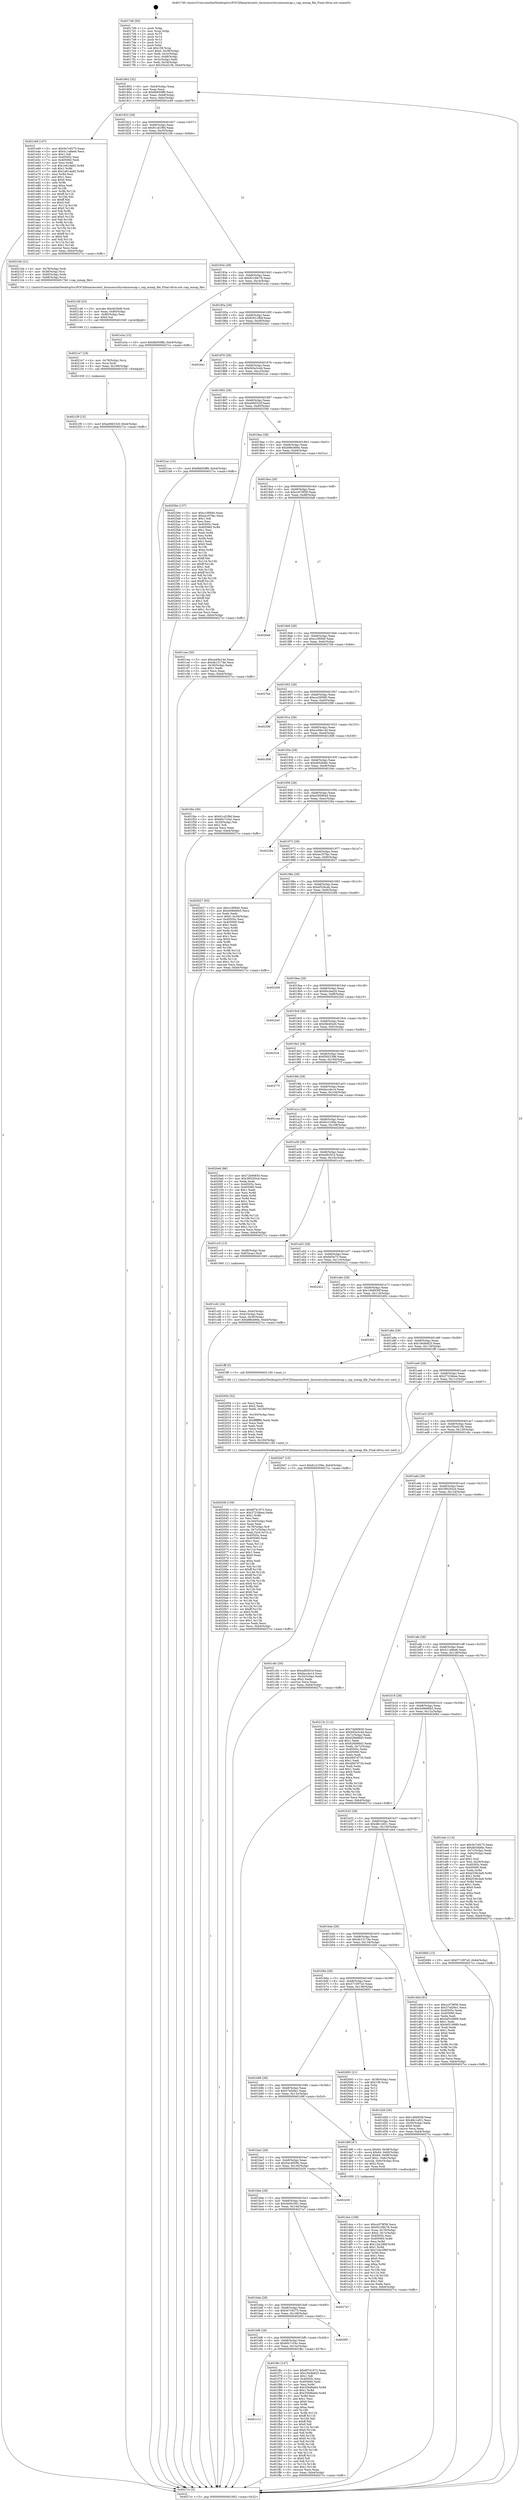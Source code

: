 digraph "0x4017d0" {
  label = "0x4017d0 (/mnt/c/Users/mathe/Desktop/tcc/POCII/binaries/extr_linuxsecuritycommoncap.c_cap_mmap_file_Final-ollvm.out::main(0))"
  labelloc = "t"
  node[shape=record]

  Entry [label="",width=0.3,height=0.3,shape=circle,fillcolor=black,style=filled]
  "0x401802" [label="{
     0x401802 [32]\l
     | [instrs]\l
     &nbsp;&nbsp;0x401802 \<+6\>: mov -0xb4(%rbp),%eax\l
     &nbsp;&nbsp;0x401808 \<+2\>: mov %eax,%ecx\l
     &nbsp;&nbsp;0x40180a \<+6\>: sub $0x8b650ffd,%ecx\l
     &nbsp;&nbsp;0x401810 \<+6\>: mov %eax,-0xb8(%rbp)\l
     &nbsp;&nbsp;0x401816 \<+6\>: mov %ecx,-0xbc(%rbp)\l
     &nbsp;&nbsp;0x40181c \<+6\>: je 0000000000401e49 \<main+0x679\>\l
  }"]
  "0x401e49" [label="{
     0x401e49 [147]\l
     | [instrs]\l
     &nbsp;&nbsp;0x401e49 \<+5\>: mov $0x5e7c9275,%eax\l
     &nbsp;&nbsp;0x401e4e \<+5\>: mov $0x411a8ee6,%ecx\l
     &nbsp;&nbsp;0x401e53 \<+2\>: mov $0x1,%dl\l
     &nbsp;&nbsp;0x401e55 \<+7\>: mov 0x40505c,%esi\l
     &nbsp;&nbsp;0x401e5c \<+7\>: mov 0x405060,%edi\l
     &nbsp;&nbsp;0x401e63 \<+3\>: mov %esi,%r8d\l
     &nbsp;&nbsp;0x401e66 \<+7\>: sub $0x1e61da92,%r8d\l
     &nbsp;&nbsp;0x401e6d \<+4\>: sub $0x1,%r8d\l
     &nbsp;&nbsp;0x401e71 \<+7\>: add $0x1e61da92,%r8d\l
     &nbsp;&nbsp;0x401e78 \<+4\>: imul %r8d,%esi\l
     &nbsp;&nbsp;0x401e7c \<+3\>: and $0x1,%esi\l
     &nbsp;&nbsp;0x401e7f \<+3\>: cmp $0x0,%esi\l
     &nbsp;&nbsp;0x401e82 \<+4\>: sete %r9b\l
     &nbsp;&nbsp;0x401e86 \<+3\>: cmp $0xa,%edi\l
     &nbsp;&nbsp;0x401e89 \<+4\>: setl %r10b\l
     &nbsp;&nbsp;0x401e8d \<+3\>: mov %r9b,%r11b\l
     &nbsp;&nbsp;0x401e90 \<+4\>: xor $0xff,%r11b\l
     &nbsp;&nbsp;0x401e94 \<+3\>: mov %r10b,%bl\l
     &nbsp;&nbsp;0x401e97 \<+3\>: xor $0xff,%bl\l
     &nbsp;&nbsp;0x401e9a \<+3\>: xor $0x0,%dl\l
     &nbsp;&nbsp;0x401e9d \<+3\>: mov %r11b,%r14b\l
     &nbsp;&nbsp;0x401ea0 \<+4\>: and $0x0,%r14b\l
     &nbsp;&nbsp;0x401ea4 \<+3\>: and %dl,%r9b\l
     &nbsp;&nbsp;0x401ea7 \<+3\>: mov %bl,%r15b\l
     &nbsp;&nbsp;0x401eaa \<+4\>: and $0x0,%r15b\l
     &nbsp;&nbsp;0x401eae \<+3\>: and %dl,%r10b\l
     &nbsp;&nbsp;0x401eb1 \<+3\>: or %r9b,%r14b\l
     &nbsp;&nbsp;0x401eb4 \<+3\>: or %r10b,%r15b\l
     &nbsp;&nbsp;0x401eb7 \<+3\>: xor %r15b,%r14b\l
     &nbsp;&nbsp;0x401eba \<+3\>: or %bl,%r11b\l
     &nbsp;&nbsp;0x401ebd \<+4\>: xor $0xff,%r11b\l
     &nbsp;&nbsp;0x401ec1 \<+3\>: or $0x0,%dl\l
     &nbsp;&nbsp;0x401ec4 \<+3\>: and %dl,%r11b\l
     &nbsp;&nbsp;0x401ec7 \<+3\>: or %r11b,%r14b\l
     &nbsp;&nbsp;0x401eca \<+4\>: test $0x1,%r14b\l
     &nbsp;&nbsp;0x401ece \<+3\>: cmovne %ecx,%eax\l
     &nbsp;&nbsp;0x401ed1 \<+6\>: mov %eax,-0xb4(%rbp)\l
     &nbsp;&nbsp;0x401ed7 \<+5\>: jmp 00000000004027cc \<main+0xffc\>\l
  }"]
  "0x401822" [label="{
     0x401822 [28]\l
     | [instrs]\l
     &nbsp;&nbsp;0x401822 \<+5\>: jmp 0000000000401827 \<main+0x57\>\l
     &nbsp;&nbsp;0x401827 \<+6\>: mov -0xb8(%rbp),%eax\l
     &nbsp;&nbsp;0x40182d \<+5\>: sub $0x91cd1f9d,%eax\l
     &nbsp;&nbsp;0x401832 \<+6\>: mov %eax,-0xc0(%rbp)\l
     &nbsp;&nbsp;0x401838 \<+6\>: je 00000000004021bb \<main+0x9eb\>\l
  }"]
  Exit [label="",width=0.3,height=0.3,shape=circle,fillcolor=black,style=filled,peripheries=2]
  "0x4021bb" [label="{
     0x4021bb [21]\l
     | [instrs]\l
     &nbsp;&nbsp;0x4021bb \<+4\>: mov -0x78(%rbp),%rdi\l
     &nbsp;&nbsp;0x4021bf \<+4\>: mov -0x58(%rbp),%rsi\l
     &nbsp;&nbsp;0x4021c3 \<+4\>: mov -0x60(%rbp),%rdx\l
     &nbsp;&nbsp;0x4021c7 \<+4\>: mov -0x68(%rbp),%rcx\l
     &nbsp;&nbsp;0x4021cb \<+5\>: call 00000000004017b0 \<cap_mmap_file\>\l
     | [calls]\l
     &nbsp;&nbsp;0x4017b0 \{1\} (/mnt/c/Users/mathe/Desktop/tcc/POCII/binaries/extr_linuxsecuritycommoncap.c_cap_mmap_file_Final-ollvm.out::cap_mmap_file)\l
  }"]
  "0x40183e" [label="{
     0x40183e [28]\l
     | [instrs]\l
     &nbsp;&nbsp;0x40183e \<+5\>: jmp 0000000000401843 \<main+0x73\>\l
     &nbsp;&nbsp;0x401843 \<+6\>: mov -0xb8(%rbp),%eax\l
     &nbsp;&nbsp;0x401849 \<+5\>: sub $0x92169c78,%eax\l
     &nbsp;&nbsp;0x40184e \<+6\>: mov %eax,-0xc4(%rbp)\l
     &nbsp;&nbsp;0x401854 \<+6\>: je 0000000000401e3a \<main+0x66a\>\l
  }"]
  "0x4021f9" [label="{
     0x4021f9 [15]\l
     | [instrs]\l
     &nbsp;&nbsp;0x4021f9 \<+10\>: movl $0xa066332f,-0xb4(%rbp)\l
     &nbsp;&nbsp;0x402203 \<+5\>: jmp 00000000004027cc \<main+0xffc\>\l
  }"]
  "0x401e3a" [label="{
     0x401e3a [15]\l
     | [instrs]\l
     &nbsp;&nbsp;0x401e3a \<+10\>: movl $0x8b650ffd,-0xb4(%rbp)\l
     &nbsp;&nbsp;0x401e44 \<+5\>: jmp 00000000004027cc \<main+0xffc\>\l
  }"]
  "0x40185a" [label="{
     0x40185a [28]\l
     | [instrs]\l
     &nbsp;&nbsp;0x40185a \<+5\>: jmp 000000000040185f \<main+0x8f\>\l
     &nbsp;&nbsp;0x40185f \<+6\>: mov -0xb8(%rbp),%eax\l
     &nbsp;&nbsp;0x401865 \<+5\>: sub $0x929128bf,%eax\l
     &nbsp;&nbsp;0x40186a \<+6\>: mov %eax,-0xc8(%rbp)\l
     &nbsp;&nbsp;0x401870 \<+6\>: je 00000000004024a1 \<main+0xcd1\>\l
  }"]
  "0x4021e7" [label="{
     0x4021e7 [18]\l
     | [instrs]\l
     &nbsp;&nbsp;0x4021e7 \<+4\>: mov -0x78(%rbp),%rcx\l
     &nbsp;&nbsp;0x4021eb \<+3\>: mov %rcx,%rdi\l
     &nbsp;&nbsp;0x4021ee \<+6\>: mov %eax,-0x168(%rbp)\l
     &nbsp;&nbsp;0x4021f4 \<+5\>: call 0000000000401030 \<free@plt\>\l
     | [calls]\l
     &nbsp;&nbsp;0x401030 \{1\} (unknown)\l
  }"]
  "0x4024a1" [label="{
     0x4024a1\l
  }", style=dashed]
  "0x401876" [label="{
     0x401876 [28]\l
     | [instrs]\l
     &nbsp;&nbsp;0x401876 \<+5\>: jmp 000000000040187b \<main+0xab\>\l
     &nbsp;&nbsp;0x40187b \<+6\>: mov -0xb8(%rbp),%eax\l
     &nbsp;&nbsp;0x401881 \<+5\>: sub $0x945e3c4d,%eax\l
     &nbsp;&nbsp;0x401886 \<+6\>: mov %eax,-0xcc(%rbp)\l
     &nbsp;&nbsp;0x40188c \<+6\>: je 00000000004021ac \<main+0x9dc\>\l
  }"]
  "0x4021d0" [label="{
     0x4021d0 [23]\l
     | [instrs]\l
     &nbsp;&nbsp;0x4021d0 \<+10\>: movabs $0x4030d6,%rdi\l
     &nbsp;&nbsp;0x4021da \<+3\>: mov %eax,-0x80(%rbp)\l
     &nbsp;&nbsp;0x4021dd \<+3\>: mov -0x80(%rbp),%esi\l
     &nbsp;&nbsp;0x4021e0 \<+2\>: mov $0x0,%al\l
     &nbsp;&nbsp;0x4021e2 \<+5\>: call 0000000000401040 \<printf@plt\>\l
     | [calls]\l
     &nbsp;&nbsp;0x401040 \{1\} (unknown)\l
  }"]
  "0x4021ac" [label="{
     0x4021ac [15]\l
     | [instrs]\l
     &nbsp;&nbsp;0x4021ac \<+10\>: movl $0x8b650ffd,-0xb4(%rbp)\l
     &nbsp;&nbsp;0x4021b6 \<+5\>: jmp 00000000004027cc \<main+0xffc\>\l
  }"]
  "0x401892" [label="{
     0x401892 [28]\l
     | [instrs]\l
     &nbsp;&nbsp;0x401892 \<+5\>: jmp 0000000000401897 \<main+0xc7\>\l
     &nbsp;&nbsp;0x401897 \<+6\>: mov -0xb8(%rbp),%eax\l
     &nbsp;&nbsp;0x40189d \<+5\>: sub $0xa066332f,%eax\l
     &nbsp;&nbsp;0x4018a2 \<+6\>: mov %eax,-0xd0(%rbp)\l
     &nbsp;&nbsp;0x4018a8 \<+6\>: je 000000000040259e \<main+0xdce\>\l
  }"]
  "0x402038" [label="{
     0x402038 [159]\l
     | [instrs]\l
     &nbsp;&nbsp;0x402038 \<+5\>: mov $0x6f741972,%ecx\l
     &nbsp;&nbsp;0x40203d \<+5\>: mov $0x27234bea,%edx\l
     &nbsp;&nbsp;0x402042 \<+3\>: mov $0x1,%r8b\l
     &nbsp;&nbsp;0x402045 \<+2\>: xor %esi,%esi\l
     &nbsp;&nbsp;0x402047 \<+6\>: mov -0x164(%rbp),%edi\l
     &nbsp;&nbsp;0x40204d \<+3\>: imul %eax,%edi\l
     &nbsp;&nbsp;0x402050 \<+4\>: mov -0x78(%rbp),%r9\l
     &nbsp;&nbsp;0x402054 \<+4\>: movslq -0x7c(%rbp),%r10\l
     &nbsp;&nbsp;0x402058 \<+4\>: mov %edi,(%r9,%r10,4)\l
     &nbsp;&nbsp;0x40205c \<+7\>: mov 0x40505c,%eax\l
     &nbsp;&nbsp;0x402063 \<+7\>: mov 0x405060,%edi\l
     &nbsp;&nbsp;0x40206a \<+3\>: sub $0x1,%esi\l
     &nbsp;&nbsp;0x40206d \<+3\>: mov %eax,%r11d\l
     &nbsp;&nbsp;0x402070 \<+3\>: add %esi,%r11d\l
     &nbsp;&nbsp;0x402073 \<+4\>: imul %r11d,%eax\l
     &nbsp;&nbsp;0x402077 \<+3\>: and $0x1,%eax\l
     &nbsp;&nbsp;0x40207a \<+3\>: cmp $0x0,%eax\l
     &nbsp;&nbsp;0x40207d \<+3\>: sete %bl\l
     &nbsp;&nbsp;0x402080 \<+3\>: cmp $0xa,%edi\l
     &nbsp;&nbsp;0x402083 \<+4\>: setl %r14b\l
     &nbsp;&nbsp;0x402087 \<+3\>: mov %bl,%r15b\l
     &nbsp;&nbsp;0x40208a \<+4\>: xor $0xff,%r15b\l
     &nbsp;&nbsp;0x40208e \<+3\>: mov %r14b,%r12b\l
     &nbsp;&nbsp;0x402091 \<+4\>: xor $0xff,%r12b\l
     &nbsp;&nbsp;0x402095 \<+4\>: xor $0x0,%r8b\l
     &nbsp;&nbsp;0x402099 \<+3\>: mov %r15b,%r13b\l
     &nbsp;&nbsp;0x40209c \<+4\>: and $0x0,%r13b\l
     &nbsp;&nbsp;0x4020a0 \<+3\>: and %r8b,%bl\l
     &nbsp;&nbsp;0x4020a3 \<+3\>: mov %r12b,%al\l
     &nbsp;&nbsp;0x4020a6 \<+2\>: and $0x0,%al\l
     &nbsp;&nbsp;0x4020a8 \<+3\>: and %r8b,%r14b\l
     &nbsp;&nbsp;0x4020ab \<+3\>: or %bl,%r13b\l
     &nbsp;&nbsp;0x4020ae \<+3\>: or %r14b,%al\l
     &nbsp;&nbsp;0x4020b1 \<+3\>: xor %al,%r13b\l
     &nbsp;&nbsp;0x4020b4 \<+3\>: or %r12b,%r15b\l
     &nbsp;&nbsp;0x4020b7 \<+4\>: xor $0xff,%r15b\l
     &nbsp;&nbsp;0x4020bb \<+4\>: or $0x0,%r8b\l
     &nbsp;&nbsp;0x4020bf \<+3\>: and %r8b,%r15b\l
     &nbsp;&nbsp;0x4020c2 \<+3\>: or %r15b,%r13b\l
     &nbsp;&nbsp;0x4020c5 \<+4\>: test $0x1,%r13b\l
     &nbsp;&nbsp;0x4020c9 \<+3\>: cmovne %edx,%ecx\l
     &nbsp;&nbsp;0x4020cc \<+6\>: mov %ecx,-0xb4(%rbp)\l
     &nbsp;&nbsp;0x4020d2 \<+5\>: jmp 00000000004027cc \<main+0xffc\>\l
  }"]
  "0x40259e" [label="{
     0x40259e [137]\l
     | [instrs]\l
     &nbsp;&nbsp;0x40259e \<+5\>: mov $0xcc3f0f40,%eax\l
     &nbsp;&nbsp;0x4025a3 \<+5\>: mov $0xea197fac,%ecx\l
     &nbsp;&nbsp;0x4025a8 \<+2\>: mov $0x1,%dl\l
     &nbsp;&nbsp;0x4025aa \<+2\>: xor %esi,%esi\l
     &nbsp;&nbsp;0x4025ac \<+7\>: mov 0x40505c,%edi\l
     &nbsp;&nbsp;0x4025b3 \<+8\>: mov 0x405060,%r8d\l
     &nbsp;&nbsp;0x4025bb \<+3\>: sub $0x1,%esi\l
     &nbsp;&nbsp;0x4025be \<+3\>: mov %edi,%r9d\l
     &nbsp;&nbsp;0x4025c1 \<+3\>: add %esi,%r9d\l
     &nbsp;&nbsp;0x4025c4 \<+4\>: imul %r9d,%edi\l
     &nbsp;&nbsp;0x4025c8 \<+3\>: and $0x1,%edi\l
     &nbsp;&nbsp;0x4025cb \<+3\>: cmp $0x0,%edi\l
     &nbsp;&nbsp;0x4025ce \<+4\>: sete %r10b\l
     &nbsp;&nbsp;0x4025d2 \<+4\>: cmp $0xa,%r8d\l
     &nbsp;&nbsp;0x4025d6 \<+4\>: setl %r11b\l
     &nbsp;&nbsp;0x4025da \<+3\>: mov %r10b,%bl\l
     &nbsp;&nbsp;0x4025dd \<+3\>: xor $0xff,%bl\l
     &nbsp;&nbsp;0x4025e0 \<+3\>: mov %r11b,%r14b\l
     &nbsp;&nbsp;0x4025e3 \<+4\>: xor $0xff,%r14b\l
     &nbsp;&nbsp;0x4025e7 \<+3\>: xor $0x1,%dl\l
     &nbsp;&nbsp;0x4025ea \<+3\>: mov %bl,%r15b\l
     &nbsp;&nbsp;0x4025ed \<+4\>: and $0xff,%r15b\l
     &nbsp;&nbsp;0x4025f1 \<+3\>: and %dl,%r10b\l
     &nbsp;&nbsp;0x4025f4 \<+3\>: mov %r14b,%r12b\l
     &nbsp;&nbsp;0x4025f7 \<+4\>: and $0xff,%r12b\l
     &nbsp;&nbsp;0x4025fb \<+3\>: and %dl,%r11b\l
     &nbsp;&nbsp;0x4025fe \<+3\>: or %r10b,%r15b\l
     &nbsp;&nbsp;0x402601 \<+3\>: or %r11b,%r12b\l
     &nbsp;&nbsp;0x402604 \<+3\>: xor %r12b,%r15b\l
     &nbsp;&nbsp;0x402607 \<+3\>: or %r14b,%bl\l
     &nbsp;&nbsp;0x40260a \<+3\>: xor $0xff,%bl\l
     &nbsp;&nbsp;0x40260d \<+3\>: or $0x1,%dl\l
     &nbsp;&nbsp;0x402610 \<+2\>: and %dl,%bl\l
     &nbsp;&nbsp;0x402612 \<+3\>: or %bl,%r15b\l
     &nbsp;&nbsp;0x402615 \<+4\>: test $0x1,%r15b\l
     &nbsp;&nbsp;0x402619 \<+3\>: cmovne %ecx,%eax\l
     &nbsp;&nbsp;0x40261c \<+6\>: mov %eax,-0xb4(%rbp)\l
     &nbsp;&nbsp;0x402622 \<+5\>: jmp 00000000004027cc \<main+0xffc\>\l
  }"]
  "0x4018ae" [label="{
     0x4018ae [28]\l
     | [instrs]\l
     &nbsp;&nbsp;0x4018ae \<+5\>: jmp 00000000004018b3 \<main+0xe3\>\l
     &nbsp;&nbsp;0x4018b3 \<+6\>: mov -0xb8(%rbp),%eax\l
     &nbsp;&nbsp;0x4018b9 \<+5\>: sub $0xb88cb66e,%eax\l
     &nbsp;&nbsp;0x4018be \<+6\>: mov %eax,-0xd4(%rbp)\l
     &nbsp;&nbsp;0x4018c4 \<+6\>: je 0000000000401cea \<main+0x51a\>\l
  }"]
  "0x402004" [label="{
     0x402004 [52]\l
     | [instrs]\l
     &nbsp;&nbsp;0x402004 \<+2\>: xor %ecx,%ecx\l
     &nbsp;&nbsp;0x402006 \<+5\>: mov $0x2,%edx\l
     &nbsp;&nbsp;0x40200b \<+6\>: mov %edx,-0x160(%rbp)\l
     &nbsp;&nbsp;0x402011 \<+1\>: cltd\l
     &nbsp;&nbsp;0x402012 \<+6\>: mov -0x160(%rbp),%esi\l
     &nbsp;&nbsp;0x402018 \<+2\>: idiv %esi\l
     &nbsp;&nbsp;0x40201a \<+6\>: imul $0xfffffffe,%edx,%edx\l
     &nbsp;&nbsp;0x402020 \<+2\>: mov %ecx,%edi\l
     &nbsp;&nbsp;0x402022 \<+2\>: sub %edx,%edi\l
     &nbsp;&nbsp;0x402024 \<+2\>: mov %ecx,%edx\l
     &nbsp;&nbsp;0x402026 \<+3\>: sub $0x1,%edx\l
     &nbsp;&nbsp;0x402029 \<+2\>: add %edx,%edi\l
     &nbsp;&nbsp;0x40202b \<+2\>: sub %edi,%ecx\l
     &nbsp;&nbsp;0x40202d \<+6\>: mov %ecx,-0x164(%rbp)\l
     &nbsp;&nbsp;0x402033 \<+5\>: call 0000000000401160 \<next_i\>\l
     | [calls]\l
     &nbsp;&nbsp;0x401160 \{1\} (/mnt/c/Users/mathe/Desktop/tcc/POCII/binaries/extr_linuxsecuritycommoncap.c_cap_mmap_file_Final-ollvm.out::next_i)\l
  }"]
  "0x401cea" [label="{
     0x401cea [30]\l
     | [instrs]\l
     &nbsp;&nbsp;0x401cea \<+5\>: mov $0xce49a14d,%eax\l
     &nbsp;&nbsp;0x401cef \<+5\>: mov $0x4b1317de,%ecx\l
     &nbsp;&nbsp;0x401cf4 \<+3\>: mov -0x30(%rbp),%edx\l
     &nbsp;&nbsp;0x401cf7 \<+3\>: cmp $0x1,%edx\l
     &nbsp;&nbsp;0x401cfa \<+3\>: cmovl %ecx,%eax\l
     &nbsp;&nbsp;0x401cfd \<+6\>: mov %eax,-0xb4(%rbp)\l
     &nbsp;&nbsp;0x401d03 \<+5\>: jmp 00000000004027cc \<main+0xffc\>\l
  }"]
  "0x4018ca" [label="{
     0x4018ca [28]\l
     | [instrs]\l
     &nbsp;&nbsp;0x4018ca \<+5\>: jmp 00000000004018cf \<main+0xff\>\l
     &nbsp;&nbsp;0x4018cf \<+6\>: mov -0xb8(%rbp),%eax\l
     &nbsp;&nbsp;0x4018d5 \<+5\>: sub $0xcc078f38,%eax\l
     &nbsp;&nbsp;0x4018da \<+6\>: mov %eax,-0xd8(%rbp)\l
     &nbsp;&nbsp;0x4018e0 \<+6\>: je 00000000004026a8 \<main+0xed8\>\l
  }"]
  "0x401c12" [label="{
     0x401c12\l
  }", style=dashed]
  "0x4026a8" [label="{
     0x4026a8\l
  }", style=dashed]
  "0x4018e6" [label="{
     0x4018e6 [28]\l
     | [instrs]\l
     &nbsp;&nbsp;0x4018e6 \<+5\>: jmp 00000000004018eb \<main+0x11b\>\l
     &nbsp;&nbsp;0x4018eb \<+6\>: mov -0xb8(%rbp),%eax\l
     &nbsp;&nbsp;0x4018f1 \<+5\>: sub $0xcc3f0f40,%eax\l
     &nbsp;&nbsp;0x4018f6 \<+6\>: mov %eax,-0xdc(%rbp)\l
     &nbsp;&nbsp;0x4018fc \<+6\>: je 00000000004027bb \<main+0xfeb\>\l
  }"]
  "0x401f6c" [label="{
     0x401f6c [147]\l
     | [instrs]\l
     &nbsp;&nbsp;0x401f6c \<+5\>: mov $0x6f741972,%eax\l
     &nbsp;&nbsp;0x401f71 \<+5\>: mov $0x1844b825,%ecx\l
     &nbsp;&nbsp;0x401f76 \<+2\>: mov $0x1,%dl\l
     &nbsp;&nbsp;0x401f78 \<+7\>: mov 0x40505c,%esi\l
     &nbsp;&nbsp;0x401f7f \<+7\>: mov 0x405060,%edi\l
     &nbsp;&nbsp;0x401f86 \<+3\>: mov %esi,%r8d\l
     &nbsp;&nbsp;0x401f89 \<+7\>: add $0x359d6a64,%r8d\l
     &nbsp;&nbsp;0x401f90 \<+4\>: sub $0x1,%r8d\l
     &nbsp;&nbsp;0x401f94 \<+7\>: sub $0x359d6a64,%r8d\l
     &nbsp;&nbsp;0x401f9b \<+4\>: imul %r8d,%esi\l
     &nbsp;&nbsp;0x401f9f \<+3\>: and $0x1,%esi\l
     &nbsp;&nbsp;0x401fa2 \<+3\>: cmp $0x0,%esi\l
     &nbsp;&nbsp;0x401fa5 \<+4\>: sete %r9b\l
     &nbsp;&nbsp;0x401fa9 \<+3\>: cmp $0xa,%edi\l
     &nbsp;&nbsp;0x401fac \<+4\>: setl %r10b\l
     &nbsp;&nbsp;0x401fb0 \<+3\>: mov %r9b,%r11b\l
     &nbsp;&nbsp;0x401fb3 \<+4\>: xor $0xff,%r11b\l
     &nbsp;&nbsp;0x401fb7 \<+3\>: mov %r10b,%bl\l
     &nbsp;&nbsp;0x401fba \<+3\>: xor $0xff,%bl\l
     &nbsp;&nbsp;0x401fbd \<+3\>: xor $0x0,%dl\l
     &nbsp;&nbsp;0x401fc0 \<+3\>: mov %r11b,%r14b\l
     &nbsp;&nbsp;0x401fc3 \<+4\>: and $0x0,%r14b\l
     &nbsp;&nbsp;0x401fc7 \<+3\>: and %dl,%r9b\l
     &nbsp;&nbsp;0x401fca \<+3\>: mov %bl,%r15b\l
     &nbsp;&nbsp;0x401fcd \<+4\>: and $0x0,%r15b\l
     &nbsp;&nbsp;0x401fd1 \<+3\>: and %dl,%r10b\l
     &nbsp;&nbsp;0x401fd4 \<+3\>: or %r9b,%r14b\l
     &nbsp;&nbsp;0x401fd7 \<+3\>: or %r10b,%r15b\l
     &nbsp;&nbsp;0x401fda \<+3\>: xor %r15b,%r14b\l
     &nbsp;&nbsp;0x401fdd \<+3\>: or %bl,%r11b\l
     &nbsp;&nbsp;0x401fe0 \<+4\>: xor $0xff,%r11b\l
     &nbsp;&nbsp;0x401fe4 \<+3\>: or $0x0,%dl\l
     &nbsp;&nbsp;0x401fe7 \<+3\>: and %dl,%r11b\l
     &nbsp;&nbsp;0x401fea \<+3\>: or %r11b,%r14b\l
     &nbsp;&nbsp;0x401fed \<+4\>: test $0x1,%r14b\l
     &nbsp;&nbsp;0x401ff1 \<+3\>: cmovne %ecx,%eax\l
     &nbsp;&nbsp;0x401ff4 \<+6\>: mov %eax,-0xb4(%rbp)\l
     &nbsp;&nbsp;0x401ffa \<+5\>: jmp 00000000004027cc \<main+0xffc\>\l
  }"]
  "0x4027bb" [label="{
     0x4027bb\l
  }", style=dashed]
  "0x401902" [label="{
     0x401902 [28]\l
     | [instrs]\l
     &nbsp;&nbsp;0x401902 \<+5\>: jmp 0000000000401907 \<main+0x137\>\l
     &nbsp;&nbsp;0x401907 \<+6\>: mov -0xb8(%rbp),%eax\l
     &nbsp;&nbsp;0x40190d \<+5\>: sub $0xce295fd0,%eax\l
     &nbsp;&nbsp;0x401912 \<+6\>: mov %eax,-0xe0(%rbp)\l
     &nbsp;&nbsp;0x401918 \<+6\>: je 000000000040258f \<main+0xdbf\>\l
  }"]
  "0x401bf6" [label="{
     0x401bf6 [28]\l
     | [instrs]\l
     &nbsp;&nbsp;0x401bf6 \<+5\>: jmp 0000000000401bfb \<main+0x42b\>\l
     &nbsp;&nbsp;0x401bfb \<+6\>: mov -0xb8(%rbp),%eax\l
     &nbsp;&nbsp;0x401c01 \<+5\>: sub $0x60c7c54c,%eax\l
     &nbsp;&nbsp;0x401c06 \<+6\>: mov %eax,-0x14c(%rbp)\l
     &nbsp;&nbsp;0x401c0c \<+6\>: je 0000000000401f6c \<main+0x79c\>\l
  }"]
  "0x40258f" [label="{
     0x40258f\l
  }", style=dashed]
  "0x40191e" [label="{
     0x40191e [28]\l
     | [instrs]\l
     &nbsp;&nbsp;0x40191e \<+5\>: jmp 0000000000401923 \<main+0x153\>\l
     &nbsp;&nbsp;0x401923 \<+6\>: mov -0xb8(%rbp),%eax\l
     &nbsp;&nbsp;0x401929 \<+5\>: sub $0xce49a14d,%eax\l
     &nbsp;&nbsp;0x40192e \<+6\>: mov %eax,-0xe4(%rbp)\l
     &nbsp;&nbsp;0x401934 \<+6\>: je 0000000000401d08 \<main+0x538\>\l
  }"]
  "0x4026f1" [label="{
     0x4026f1\l
  }", style=dashed]
  "0x401d08" [label="{
     0x401d08\l
  }", style=dashed]
  "0x40193a" [label="{
     0x40193a [28]\l
     | [instrs]\l
     &nbsp;&nbsp;0x40193a \<+5\>: jmp 000000000040193f \<main+0x16f\>\l
     &nbsp;&nbsp;0x40193f \<+6\>: mov -0xb8(%rbp),%eax\l
     &nbsp;&nbsp;0x401945 \<+5\>: sub $0xdb54bfdc,%eax\l
     &nbsp;&nbsp;0x40194a \<+6\>: mov %eax,-0xe8(%rbp)\l
     &nbsp;&nbsp;0x401950 \<+6\>: je 0000000000401f4e \<main+0x77e\>\l
  }"]
  "0x401bda" [label="{
     0x401bda [28]\l
     | [instrs]\l
     &nbsp;&nbsp;0x401bda \<+5\>: jmp 0000000000401bdf \<main+0x40f\>\l
     &nbsp;&nbsp;0x401bdf \<+6\>: mov -0xb8(%rbp),%eax\l
     &nbsp;&nbsp;0x401be5 \<+5\>: sub $0x5e7c9275,%eax\l
     &nbsp;&nbsp;0x401bea \<+6\>: mov %eax,-0x148(%rbp)\l
     &nbsp;&nbsp;0x401bf0 \<+6\>: je 00000000004026f1 \<main+0xf21\>\l
  }"]
  "0x401f4e" [label="{
     0x401f4e [30]\l
     | [instrs]\l
     &nbsp;&nbsp;0x401f4e \<+5\>: mov $0x91cd1f9d,%eax\l
     &nbsp;&nbsp;0x401f53 \<+5\>: mov $0x60c7c54c,%ecx\l
     &nbsp;&nbsp;0x401f58 \<+3\>: mov -0x29(%rbp),%dl\l
     &nbsp;&nbsp;0x401f5b \<+3\>: test $0x1,%dl\l
     &nbsp;&nbsp;0x401f5e \<+3\>: cmovne %ecx,%eax\l
     &nbsp;&nbsp;0x401f61 \<+6\>: mov %eax,-0xb4(%rbp)\l
     &nbsp;&nbsp;0x401f67 \<+5\>: jmp 00000000004027cc \<main+0xffc\>\l
  }"]
  "0x401956" [label="{
     0x401956 [28]\l
     | [instrs]\l
     &nbsp;&nbsp;0x401956 \<+5\>: jmp 000000000040195b \<main+0x18b\>\l
     &nbsp;&nbsp;0x40195b \<+6\>: mov -0xb8(%rbp),%eax\l
     &nbsp;&nbsp;0x401961 \<+5\>: sub $0xe2958644,%eax\l
     &nbsp;&nbsp;0x401966 \<+6\>: mov %eax,-0xec(%rbp)\l
     &nbsp;&nbsp;0x40196c \<+6\>: je 000000000040228a \<main+0xaba\>\l
  }"]
  "0x4027a7" [label="{
     0x4027a7\l
  }", style=dashed]
  "0x40228a" [label="{
     0x40228a\l
  }", style=dashed]
  "0x401972" [label="{
     0x401972 [28]\l
     | [instrs]\l
     &nbsp;&nbsp;0x401972 \<+5\>: jmp 0000000000401977 \<main+0x1a7\>\l
     &nbsp;&nbsp;0x401977 \<+6\>: mov -0xb8(%rbp),%eax\l
     &nbsp;&nbsp;0x40197d \<+5\>: sub $0xea197fac,%eax\l
     &nbsp;&nbsp;0x401982 \<+6\>: mov %eax,-0xf0(%rbp)\l
     &nbsp;&nbsp;0x401988 \<+6\>: je 0000000000402627 \<main+0xe57\>\l
  }"]
  "0x401bbe" [label="{
     0x401bbe [28]\l
     | [instrs]\l
     &nbsp;&nbsp;0x401bbe \<+5\>: jmp 0000000000401bc3 \<main+0x3f3\>\l
     &nbsp;&nbsp;0x401bc3 \<+6\>: mov -0xb8(%rbp),%eax\l
     &nbsp;&nbsp;0x401bc9 \<+5\>: sub $0x5e00c581,%eax\l
     &nbsp;&nbsp;0x401bce \<+6\>: mov %eax,-0x144(%rbp)\l
     &nbsp;&nbsp;0x401bd4 \<+6\>: je 00000000004027a7 \<main+0xfd7\>\l
  }"]
  "0x402627" [label="{
     0x402627 [93]\l
     | [instrs]\l
     &nbsp;&nbsp;0x402627 \<+5\>: mov $0xcc3f0f40,%eax\l
     &nbsp;&nbsp;0x40262c \<+5\>: mov $0x449e66b5,%ecx\l
     &nbsp;&nbsp;0x402631 \<+2\>: xor %edx,%edx\l
     &nbsp;&nbsp;0x402633 \<+7\>: movl $0x0,-0x38(%rbp)\l
     &nbsp;&nbsp;0x40263a \<+7\>: mov 0x40505c,%esi\l
     &nbsp;&nbsp;0x402641 \<+7\>: mov 0x405060,%edi\l
     &nbsp;&nbsp;0x402648 \<+3\>: sub $0x1,%edx\l
     &nbsp;&nbsp;0x40264b \<+3\>: mov %esi,%r8d\l
     &nbsp;&nbsp;0x40264e \<+3\>: add %edx,%r8d\l
     &nbsp;&nbsp;0x402651 \<+4\>: imul %r8d,%esi\l
     &nbsp;&nbsp;0x402655 \<+3\>: and $0x1,%esi\l
     &nbsp;&nbsp;0x402658 \<+3\>: cmp $0x0,%esi\l
     &nbsp;&nbsp;0x40265b \<+4\>: sete %r9b\l
     &nbsp;&nbsp;0x40265f \<+3\>: cmp $0xa,%edi\l
     &nbsp;&nbsp;0x402662 \<+4\>: setl %r10b\l
     &nbsp;&nbsp;0x402666 \<+3\>: mov %r9b,%r11b\l
     &nbsp;&nbsp;0x402669 \<+3\>: and %r10b,%r11b\l
     &nbsp;&nbsp;0x40266c \<+3\>: xor %r10b,%r9b\l
     &nbsp;&nbsp;0x40266f \<+3\>: or %r9b,%r11b\l
     &nbsp;&nbsp;0x402672 \<+4\>: test $0x1,%r11b\l
     &nbsp;&nbsp;0x402676 \<+3\>: cmovne %ecx,%eax\l
     &nbsp;&nbsp;0x402679 \<+6\>: mov %eax,-0xb4(%rbp)\l
     &nbsp;&nbsp;0x40267f \<+5\>: jmp 00000000004027cc \<main+0xffc\>\l
  }"]
  "0x40198e" [label="{
     0x40198e [28]\l
     | [instrs]\l
     &nbsp;&nbsp;0x40198e \<+5\>: jmp 0000000000401993 \<main+0x1c3\>\l
     &nbsp;&nbsp;0x401993 \<+6\>: mov -0xb8(%rbp),%eax\l
     &nbsp;&nbsp;0x401999 \<+5\>: sub $0xef526ceb,%eax\l
     &nbsp;&nbsp;0x40199e \<+6\>: mov %eax,-0xf4(%rbp)\l
     &nbsp;&nbsp;0x4019a4 \<+6\>: je 0000000000402266 \<main+0xa96\>\l
  }"]
  "0x402430" [label="{
     0x402430\l
  }", style=dashed]
  "0x402266" [label="{
     0x402266\l
  }", style=dashed]
  "0x4019aa" [label="{
     0x4019aa [28]\l
     | [instrs]\l
     &nbsp;&nbsp;0x4019aa \<+5\>: jmp 00000000004019af \<main+0x1df\>\l
     &nbsp;&nbsp;0x4019af \<+6\>: mov -0xb8(%rbp),%eax\l
     &nbsp;&nbsp;0x4019b5 \<+5\>: sub $0xf0a3ee29,%eax\l
     &nbsp;&nbsp;0x4019ba \<+6\>: mov %eax,-0xf8(%rbp)\l
     &nbsp;&nbsp;0x4019c0 \<+6\>: je 00000000004022e0 \<main+0xb10\>\l
  }"]
  "0x401dce" [label="{
     0x401dce [108]\l
     | [instrs]\l
     &nbsp;&nbsp;0x401dce \<+5\>: mov $0xcc078f38,%ecx\l
     &nbsp;&nbsp;0x401dd3 \<+5\>: mov $0x92169c78,%edx\l
     &nbsp;&nbsp;0x401dd8 \<+4\>: mov %rax,-0x78(%rbp)\l
     &nbsp;&nbsp;0x401ddc \<+7\>: movl $0x0,-0x7c(%rbp)\l
     &nbsp;&nbsp;0x401de3 \<+7\>: mov 0x40505c,%esi\l
     &nbsp;&nbsp;0x401dea \<+8\>: mov 0x405060,%r8d\l
     &nbsp;&nbsp;0x401df2 \<+3\>: mov %esi,%r9d\l
     &nbsp;&nbsp;0x401df5 \<+7\>: sub $0x12dc286f,%r9d\l
     &nbsp;&nbsp;0x401dfc \<+4\>: sub $0x1,%r9d\l
     &nbsp;&nbsp;0x401e00 \<+7\>: add $0x12dc286f,%r9d\l
     &nbsp;&nbsp;0x401e07 \<+4\>: imul %r9d,%esi\l
     &nbsp;&nbsp;0x401e0b \<+3\>: and $0x1,%esi\l
     &nbsp;&nbsp;0x401e0e \<+3\>: cmp $0x0,%esi\l
     &nbsp;&nbsp;0x401e11 \<+4\>: sete %r10b\l
     &nbsp;&nbsp;0x401e15 \<+4\>: cmp $0xa,%r8d\l
     &nbsp;&nbsp;0x401e19 \<+4\>: setl %r11b\l
     &nbsp;&nbsp;0x401e1d \<+3\>: mov %r10b,%bl\l
     &nbsp;&nbsp;0x401e20 \<+3\>: and %r11b,%bl\l
     &nbsp;&nbsp;0x401e23 \<+3\>: xor %r11b,%r10b\l
     &nbsp;&nbsp;0x401e26 \<+3\>: or %r10b,%bl\l
     &nbsp;&nbsp;0x401e29 \<+3\>: test $0x1,%bl\l
     &nbsp;&nbsp;0x401e2c \<+3\>: cmovne %edx,%ecx\l
     &nbsp;&nbsp;0x401e2f \<+6\>: mov %ecx,-0xb4(%rbp)\l
     &nbsp;&nbsp;0x401e35 \<+5\>: jmp 00000000004027cc \<main+0xffc\>\l
  }"]
  "0x4022e0" [label="{
     0x4022e0\l
  }", style=dashed]
  "0x4019c6" [label="{
     0x4019c6 [28]\l
     | [instrs]\l
     &nbsp;&nbsp;0x4019c6 \<+5\>: jmp 00000000004019cb \<main+0x1fb\>\l
     &nbsp;&nbsp;0x4019cb \<+6\>: mov -0xb8(%rbp),%eax\l
     &nbsp;&nbsp;0x4019d1 \<+5\>: sub $0xf4b40ce0,%eax\l
     &nbsp;&nbsp;0x4019d6 \<+6\>: mov %eax,-0xfc(%rbp)\l
     &nbsp;&nbsp;0x4019dc \<+6\>: je 0000000000402534 \<main+0xd64\>\l
  }"]
  "0x401ba2" [label="{
     0x401ba2 [28]\l
     | [instrs]\l
     &nbsp;&nbsp;0x401ba2 \<+5\>: jmp 0000000000401ba7 \<main+0x3d7\>\l
     &nbsp;&nbsp;0x401ba7 \<+6\>: mov -0xb8(%rbp),%eax\l
     &nbsp;&nbsp;0x401bad \<+5\>: sub $0x5ac4959b,%eax\l
     &nbsp;&nbsp;0x401bb2 \<+6\>: mov %eax,-0x140(%rbp)\l
     &nbsp;&nbsp;0x401bb8 \<+6\>: je 0000000000402430 \<main+0xc60\>\l
  }"]
  "0x402534" [label="{
     0x402534\l
  }", style=dashed]
  "0x4019e2" [label="{
     0x4019e2 [28]\l
     | [instrs]\l
     &nbsp;&nbsp;0x4019e2 \<+5\>: jmp 00000000004019e7 \<main+0x217\>\l
     &nbsp;&nbsp;0x4019e7 \<+6\>: mov -0xb8(%rbp),%eax\l
     &nbsp;&nbsp;0x4019ed \<+5\>: sub $0xf5652396,%eax\l
     &nbsp;&nbsp;0x4019f2 \<+6\>: mov %eax,-0x100(%rbp)\l
     &nbsp;&nbsp;0x4019f8 \<+6\>: je 000000000040277f \<main+0xfaf\>\l
  }"]
  "0x401d9f" [label="{
     0x401d9f [47]\l
     | [instrs]\l
     &nbsp;&nbsp;0x401d9f \<+8\>: movq $0x64,-0x58(%rbp)\l
     &nbsp;&nbsp;0x401da7 \<+8\>: movq $0x64,-0x60(%rbp)\l
     &nbsp;&nbsp;0x401daf \<+8\>: movq $0x64,-0x68(%rbp)\l
     &nbsp;&nbsp;0x401db7 \<+7\>: movl $0x1,-0x6c(%rbp)\l
     &nbsp;&nbsp;0x401dbe \<+4\>: movslq -0x6c(%rbp),%rax\l
     &nbsp;&nbsp;0x401dc2 \<+4\>: shl $0x2,%rax\l
     &nbsp;&nbsp;0x401dc6 \<+3\>: mov %rax,%rdi\l
     &nbsp;&nbsp;0x401dc9 \<+5\>: call 0000000000401050 \<malloc@plt\>\l
     | [calls]\l
     &nbsp;&nbsp;0x401050 \{1\} (unknown)\l
  }"]
  "0x40277f" [label="{
     0x40277f\l
  }", style=dashed]
  "0x4019fe" [label="{
     0x4019fe [28]\l
     | [instrs]\l
     &nbsp;&nbsp;0x4019fe \<+5\>: jmp 0000000000401a03 \<main+0x233\>\l
     &nbsp;&nbsp;0x401a03 \<+6\>: mov -0xb8(%rbp),%eax\l
     &nbsp;&nbsp;0x401a09 \<+5\>: sub $0xfacc4e14,%eax\l
     &nbsp;&nbsp;0x401a0e \<+6\>: mov %eax,-0x104(%rbp)\l
     &nbsp;&nbsp;0x401a14 \<+6\>: je 0000000000401caa \<main+0x4da\>\l
  }"]
  "0x401b86" [label="{
     0x401b86 [28]\l
     | [instrs]\l
     &nbsp;&nbsp;0x401b86 \<+5\>: jmp 0000000000401b8b \<main+0x3bb\>\l
     &nbsp;&nbsp;0x401b8b \<+6\>: mov -0xb8(%rbp),%eax\l
     &nbsp;&nbsp;0x401b91 \<+5\>: sub $0x57ef26e1,%eax\l
     &nbsp;&nbsp;0x401b96 \<+6\>: mov %eax,-0x13c(%rbp)\l
     &nbsp;&nbsp;0x401b9c \<+6\>: je 0000000000401d9f \<main+0x5cf\>\l
  }"]
  "0x401caa" [label="{
     0x401caa\l
  }", style=dashed]
  "0x401a1a" [label="{
     0x401a1a [28]\l
     | [instrs]\l
     &nbsp;&nbsp;0x401a1a \<+5\>: jmp 0000000000401a1f \<main+0x24f\>\l
     &nbsp;&nbsp;0x401a1f \<+6\>: mov -0xb8(%rbp),%eax\l
     &nbsp;&nbsp;0x401a25 \<+5\>: sub $0xfcc2169a,%eax\l
     &nbsp;&nbsp;0x401a2a \<+6\>: mov %eax,-0x108(%rbp)\l
     &nbsp;&nbsp;0x401a30 \<+6\>: je 00000000004020e6 \<main+0x916\>\l
  }"]
  "0x402693" [label="{
     0x402693 [21]\l
     | [instrs]\l
     &nbsp;&nbsp;0x402693 \<+3\>: mov -0x38(%rbp),%eax\l
     &nbsp;&nbsp;0x402696 \<+7\>: add $0x158,%rsp\l
     &nbsp;&nbsp;0x40269d \<+1\>: pop %rbx\l
     &nbsp;&nbsp;0x40269e \<+2\>: pop %r12\l
     &nbsp;&nbsp;0x4026a0 \<+2\>: pop %r13\l
     &nbsp;&nbsp;0x4026a2 \<+2\>: pop %r14\l
     &nbsp;&nbsp;0x4026a4 \<+2\>: pop %r15\l
     &nbsp;&nbsp;0x4026a6 \<+1\>: pop %rbp\l
     &nbsp;&nbsp;0x4026a7 \<+1\>: ret\l
  }"]
  "0x4020e6" [label="{
     0x4020e6 [86]\l
     | [instrs]\l
     &nbsp;&nbsp;0x4020e6 \<+5\>: mov $0x72b90830,%eax\l
     &nbsp;&nbsp;0x4020eb \<+5\>: mov $0x390293cd,%ecx\l
     &nbsp;&nbsp;0x4020f0 \<+2\>: xor %edx,%edx\l
     &nbsp;&nbsp;0x4020f2 \<+7\>: mov 0x40505c,%esi\l
     &nbsp;&nbsp;0x4020f9 \<+7\>: mov 0x405060,%edi\l
     &nbsp;&nbsp;0x402100 \<+3\>: sub $0x1,%edx\l
     &nbsp;&nbsp;0x402103 \<+3\>: mov %esi,%r8d\l
     &nbsp;&nbsp;0x402106 \<+3\>: add %edx,%r8d\l
     &nbsp;&nbsp;0x402109 \<+4\>: imul %r8d,%esi\l
     &nbsp;&nbsp;0x40210d \<+3\>: and $0x1,%esi\l
     &nbsp;&nbsp;0x402110 \<+3\>: cmp $0x0,%esi\l
     &nbsp;&nbsp;0x402113 \<+4\>: sete %r9b\l
     &nbsp;&nbsp;0x402117 \<+3\>: cmp $0xa,%edi\l
     &nbsp;&nbsp;0x40211a \<+4\>: setl %r10b\l
     &nbsp;&nbsp;0x40211e \<+3\>: mov %r9b,%r11b\l
     &nbsp;&nbsp;0x402121 \<+3\>: and %r10b,%r11b\l
     &nbsp;&nbsp;0x402124 \<+3\>: xor %r10b,%r9b\l
     &nbsp;&nbsp;0x402127 \<+3\>: or %r9b,%r11b\l
     &nbsp;&nbsp;0x40212a \<+4\>: test $0x1,%r11b\l
     &nbsp;&nbsp;0x40212e \<+3\>: cmovne %ecx,%eax\l
     &nbsp;&nbsp;0x402131 \<+6\>: mov %eax,-0xb4(%rbp)\l
     &nbsp;&nbsp;0x402137 \<+5\>: jmp 00000000004027cc \<main+0xffc\>\l
  }"]
  "0x401a36" [label="{
     0x401a36 [28]\l
     | [instrs]\l
     &nbsp;&nbsp;0x401a36 \<+5\>: jmp 0000000000401a3b \<main+0x26b\>\l
     &nbsp;&nbsp;0x401a3b \<+6\>: mov -0xb8(%rbp),%eax\l
     &nbsp;&nbsp;0x401a41 \<+5\>: sub $0xed9291d,%eax\l
     &nbsp;&nbsp;0x401a46 \<+6\>: mov %eax,-0x10c(%rbp)\l
     &nbsp;&nbsp;0x401a4c \<+6\>: je 0000000000401cc5 \<main+0x4f5\>\l
  }"]
  "0x401b6a" [label="{
     0x401b6a [28]\l
     | [instrs]\l
     &nbsp;&nbsp;0x401b6a \<+5\>: jmp 0000000000401b6f \<main+0x39f\>\l
     &nbsp;&nbsp;0x401b6f \<+6\>: mov -0xb8(%rbp),%eax\l
     &nbsp;&nbsp;0x401b75 \<+5\>: sub $0x571097a5,%eax\l
     &nbsp;&nbsp;0x401b7a \<+6\>: mov %eax,-0x138(%rbp)\l
     &nbsp;&nbsp;0x401b80 \<+6\>: je 0000000000402693 \<main+0xec3\>\l
  }"]
  "0x401cc5" [label="{
     0x401cc5 [13]\l
     | [instrs]\l
     &nbsp;&nbsp;0x401cc5 \<+4\>: mov -0x48(%rbp),%rax\l
     &nbsp;&nbsp;0x401cc9 \<+4\>: mov 0x8(%rax),%rdi\l
     &nbsp;&nbsp;0x401ccd \<+5\>: call 0000000000401060 \<atoi@plt\>\l
     | [calls]\l
     &nbsp;&nbsp;0x401060 \{1\} (unknown)\l
  }"]
  "0x401a52" [label="{
     0x401a52 [28]\l
     | [instrs]\l
     &nbsp;&nbsp;0x401a52 \<+5\>: jmp 0000000000401a57 \<main+0x287\>\l
     &nbsp;&nbsp;0x401a57 \<+6\>: mov -0xb8(%rbp),%eax\l
     &nbsp;&nbsp;0x401a5d \<+5\>: sub $0xfef3e75,%eax\l
     &nbsp;&nbsp;0x401a62 \<+6\>: mov %eax,-0x110(%rbp)\l
     &nbsp;&nbsp;0x401a68 \<+6\>: je 0000000000402421 \<main+0xc51\>\l
  }"]
  "0x401d26" [label="{
     0x401d26 [30]\l
     | [instrs]\l
     &nbsp;&nbsp;0x401d26 \<+5\>: mov $0x149d930f,%eax\l
     &nbsp;&nbsp;0x401d2b \<+5\>: mov $0x48c1ef21,%ecx\l
     &nbsp;&nbsp;0x401d30 \<+3\>: mov -0x30(%rbp),%edx\l
     &nbsp;&nbsp;0x401d33 \<+3\>: cmp $0x0,%edx\l
     &nbsp;&nbsp;0x401d36 \<+3\>: cmove %ecx,%eax\l
     &nbsp;&nbsp;0x401d39 \<+6\>: mov %eax,-0xb4(%rbp)\l
     &nbsp;&nbsp;0x401d3f \<+5\>: jmp 00000000004027cc \<main+0xffc\>\l
  }"]
  "0x402421" [label="{
     0x402421\l
  }", style=dashed]
  "0x401a6e" [label="{
     0x401a6e [28]\l
     | [instrs]\l
     &nbsp;&nbsp;0x401a6e \<+5\>: jmp 0000000000401a73 \<main+0x2a3\>\l
     &nbsp;&nbsp;0x401a73 \<+6\>: mov -0xb8(%rbp),%eax\l
     &nbsp;&nbsp;0x401a79 \<+5\>: sub $0x149d930f,%eax\l
     &nbsp;&nbsp;0x401a7e \<+6\>: mov %eax,-0x114(%rbp)\l
     &nbsp;&nbsp;0x401a84 \<+6\>: je 0000000000402492 \<main+0xcc2\>\l
  }"]
  "0x401b4e" [label="{
     0x401b4e [28]\l
     | [instrs]\l
     &nbsp;&nbsp;0x401b4e \<+5\>: jmp 0000000000401b53 \<main+0x383\>\l
     &nbsp;&nbsp;0x401b53 \<+6\>: mov -0xb8(%rbp),%eax\l
     &nbsp;&nbsp;0x401b59 \<+5\>: sub $0x4b1317de,%eax\l
     &nbsp;&nbsp;0x401b5e \<+6\>: mov %eax,-0x134(%rbp)\l
     &nbsp;&nbsp;0x401b64 \<+6\>: je 0000000000401d26 \<main+0x556\>\l
  }"]
  "0x402492" [label="{
     0x402492\l
  }", style=dashed]
  "0x401a8a" [label="{
     0x401a8a [28]\l
     | [instrs]\l
     &nbsp;&nbsp;0x401a8a \<+5\>: jmp 0000000000401a8f \<main+0x2bf\>\l
     &nbsp;&nbsp;0x401a8f \<+6\>: mov -0xb8(%rbp),%eax\l
     &nbsp;&nbsp;0x401a95 \<+5\>: sub $0x1844b825,%eax\l
     &nbsp;&nbsp;0x401a9a \<+6\>: mov %eax,-0x118(%rbp)\l
     &nbsp;&nbsp;0x401aa0 \<+6\>: je 0000000000401fff \<main+0x82f\>\l
  }"]
  "0x401d44" [label="{
     0x401d44 [91]\l
     | [instrs]\l
     &nbsp;&nbsp;0x401d44 \<+5\>: mov $0xcc078f38,%eax\l
     &nbsp;&nbsp;0x401d49 \<+5\>: mov $0x57ef26e1,%ecx\l
     &nbsp;&nbsp;0x401d4e \<+7\>: mov 0x40505c,%edx\l
     &nbsp;&nbsp;0x401d55 \<+7\>: mov 0x405060,%esi\l
     &nbsp;&nbsp;0x401d5c \<+2\>: mov %edx,%edi\l
     &nbsp;&nbsp;0x401d5e \<+6\>: sub $0x4d516689,%edi\l
     &nbsp;&nbsp;0x401d64 \<+3\>: sub $0x1,%edi\l
     &nbsp;&nbsp;0x401d67 \<+6\>: add $0x4d516689,%edi\l
     &nbsp;&nbsp;0x401d6d \<+3\>: imul %edi,%edx\l
     &nbsp;&nbsp;0x401d70 \<+3\>: and $0x1,%edx\l
     &nbsp;&nbsp;0x401d73 \<+3\>: cmp $0x0,%edx\l
     &nbsp;&nbsp;0x401d76 \<+4\>: sete %r8b\l
     &nbsp;&nbsp;0x401d7a \<+3\>: cmp $0xa,%esi\l
     &nbsp;&nbsp;0x401d7d \<+4\>: setl %r9b\l
     &nbsp;&nbsp;0x401d81 \<+3\>: mov %r8b,%r10b\l
     &nbsp;&nbsp;0x401d84 \<+3\>: and %r9b,%r10b\l
     &nbsp;&nbsp;0x401d87 \<+3\>: xor %r9b,%r8b\l
     &nbsp;&nbsp;0x401d8a \<+3\>: or %r8b,%r10b\l
     &nbsp;&nbsp;0x401d8d \<+4\>: test $0x1,%r10b\l
     &nbsp;&nbsp;0x401d91 \<+3\>: cmovne %ecx,%eax\l
     &nbsp;&nbsp;0x401d94 \<+6\>: mov %eax,-0xb4(%rbp)\l
     &nbsp;&nbsp;0x401d9a \<+5\>: jmp 00000000004027cc \<main+0xffc\>\l
  }"]
  "0x401fff" [label="{
     0x401fff [5]\l
     | [instrs]\l
     &nbsp;&nbsp;0x401fff \<+5\>: call 0000000000401160 \<next_i\>\l
     | [calls]\l
     &nbsp;&nbsp;0x401160 \{1\} (/mnt/c/Users/mathe/Desktop/tcc/POCII/binaries/extr_linuxsecuritycommoncap.c_cap_mmap_file_Final-ollvm.out::next_i)\l
  }"]
  "0x401aa6" [label="{
     0x401aa6 [28]\l
     | [instrs]\l
     &nbsp;&nbsp;0x401aa6 \<+5\>: jmp 0000000000401aab \<main+0x2db\>\l
     &nbsp;&nbsp;0x401aab \<+6\>: mov -0xb8(%rbp),%eax\l
     &nbsp;&nbsp;0x401ab1 \<+5\>: sub $0x27234bea,%eax\l
     &nbsp;&nbsp;0x401ab6 \<+6\>: mov %eax,-0x11c(%rbp)\l
     &nbsp;&nbsp;0x401abc \<+6\>: je 00000000004020d7 \<main+0x907\>\l
  }"]
  "0x401b32" [label="{
     0x401b32 [28]\l
     | [instrs]\l
     &nbsp;&nbsp;0x401b32 \<+5\>: jmp 0000000000401b37 \<main+0x367\>\l
     &nbsp;&nbsp;0x401b37 \<+6\>: mov -0xb8(%rbp),%eax\l
     &nbsp;&nbsp;0x401b3d \<+5\>: sub $0x48c1ef21,%eax\l
     &nbsp;&nbsp;0x401b42 \<+6\>: mov %eax,-0x130(%rbp)\l
     &nbsp;&nbsp;0x401b48 \<+6\>: je 0000000000401d44 \<main+0x574\>\l
  }"]
  "0x4020d7" [label="{
     0x4020d7 [15]\l
     | [instrs]\l
     &nbsp;&nbsp;0x4020d7 \<+10\>: movl $0xfcc2169a,-0xb4(%rbp)\l
     &nbsp;&nbsp;0x4020e1 \<+5\>: jmp 00000000004027cc \<main+0xffc\>\l
  }"]
  "0x401ac2" [label="{
     0x401ac2 [28]\l
     | [instrs]\l
     &nbsp;&nbsp;0x401ac2 \<+5\>: jmp 0000000000401ac7 \<main+0x2f7\>\l
     &nbsp;&nbsp;0x401ac7 \<+6\>: mov -0xb8(%rbp),%eax\l
     &nbsp;&nbsp;0x401acd \<+5\>: sub $0x35e421fb,%eax\l
     &nbsp;&nbsp;0x401ad2 \<+6\>: mov %eax,-0x120(%rbp)\l
     &nbsp;&nbsp;0x401ad8 \<+6\>: je 0000000000401c8c \<main+0x4bc\>\l
  }"]
  "0x402684" [label="{
     0x402684 [15]\l
     | [instrs]\l
     &nbsp;&nbsp;0x402684 \<+10\>: movl $0x571097a5,-0xb4(%rbp)\l
     &nbsp;&nbsp;0x40268e \<+5\>: jmp 00000000004027cc \<main+0xffc\>\l
  }"]
  "0x401c8c" [label="{
     0x401c8c [30]\l
     | [instrs]\l
     &nbsp;&nbsp;0x401c8c \<+5\>: mov $0xed9291d,%eax\l
     &nbsp;&nbsp;0x401c91 \<+5\>: mov $0xfacc4e14,%ecx\l
     &nbsp;&nbsp;0x401c96 \<+3\>: mov -0x34(%rbp),%edx\l
     &nbsp;&nbsp;0x401c99 \<+3\>: cmp $0x2,%edx\l
     &nbsp;&nbsp;0x401c9c \<+3\>: cmovne %ecx,%eax\l
     &nbsp;&nbsp;0x401c9f \<+6\>: mov %eax,-0xb4(%rbp)\l
     &nbsp;&nbsp;0x401ca5 \<+5\>: jmp 00000000004027cc \<main+0xffc\>\l
  }"]
  "0x401ade" [label="{
     0x401ade [28]\l
     | [instrs]\l
     &nbsp;&nbsp;0x401ade \<+5\>: jmp 0000000000401ae3 \<main+0x313\>\l
     &nbsp;&nbsp;0x401ae3 \<+6\>: mov -0xb8(%rbp),%eax\l
     &nbsp;&nbsp;0x401ae9 \<+5\>: sub $0x390293cd,%eax\l
     &nbsp;&nbsp;0x401aee \<+6\>: mov %eax,-0x124(%rbp)\l
     &nbsp;&nbsp;0x401af4 \<+6\>: je 000000000040213c \<main+0x96c\>\l
  }"]
  "0x4027cc" [label="{
     0x4027cc [5]\l
     | [instrs]\l
     &nbsp;&nbsp;0x4027cc \<+5\>: jmp 0000000000401802 \<main+0x32\>\l
  }"]
  "0x4017d0" [label="{
     0x4017d0 [50]\l
     | [instrs]\l
     &nbsp;&nbsp;0x4017d0 \<+1\>: push %rbp\l
     &nbsp;&nbsp;0x4017d1 \<+3\>: mov %rsp,%rbp\l
     &nbsp;&nbsp;0x4017d4 \<+2\>: push %r15\l
     &nbsp;&nbsp;0x4017d6 \<+2\>: push %r14\l
     &nbsp;&nbsp;0x4017d8 \<+2\>: push %r13\l
     &nbsp;&nbsp;0x4017da \<+2\>: push %r12\l
     &nbsp;&nbsp;0x4017dc \<+1\>: push %rbx\l
     &nbsp;&nbsp;0x4017dd \<+7\>: sub $0x158,%rsp\l
     &nbsp;&nbsp;0x4017e4 \<+7\>: movl $0x0,-0x38(%rbp)\l
     &nbsp;&nbsp;0x4017eb \<+3\>: mov %edi,-0x3c(%rbp)\l
     &nbsp;&nbsp;0x4017ee \<+4\>: mov %rsi,-0x48(%rbp)\l
     &nbsp;&nbsp;0x4017f2 \<+3\>: mov -0x3c(%rbp),%edi\l
     &nbsp;&nbsp;0x4017f5 \<+3\>: mov %edi,-0x34(%rbp)\l
     &nbsp;&nbsp;0x4017f8 \<+10\>: movl $0x35e421fb,-0xb4(%rbp)\l
  }"]
  "0x401cd2" [label="{
     0x401cd2 [24]\l
     | [instrs]\l
     &nbsp;&nbsp;0x401cd2 \<+3\>: mov %eax,-0x4c(%rbp)\l
     &nbsp;&nbsp;0x401cd5 \<+3\>: mov -0x4c(%rbp),%eax\l
     &nbsp;&nbsp;0x401cd8 \<+3\>: mov %eax,-0x30(%rbp)\l
     &nbsp;&nbsp;0x401cdb \<+10\>: movl $0xb88cb66e,-0xb4(%rbp)\l
     &nbsp;&nbsp;0x401ce5 \<+5\>: jmp 00000000004027cc \<main+0xffc\>\l
  }"]
  "0x401b16" [label="{
     0x401b16 [28]\l
     | [instrs]\l
     &nbsp;&nbsp;0x401b16 \<+5\>: jmp 0000000000401b1b \<main+0x34b\>\l
     &nbsp;&nbsp;0x401b1b \<+6\>: mov -0xb8(%rbp),%eax\l
     &nbsp;&nbsp;0x401b21 \<+5\>: sub $0x449e66b5,%eax\l
     &nbsp;&nbsp;0x401b26 \<+6\>: mov %eax,-0x12c(%rbp)\l
     &nbsp;&nbsp;0x401b2c \<+6\>: je 0000000000402684 \<main+0xeb4\>\l
  }"]
  "0x40213c" [label="{
     0x40213c [112]\l
     | [instrs]\l
     &nbsp;&nbsp;0x40213c \<+5\>: mov $0x72b90830,%eax\l
     &nbsp;&nbsp;0x402141 \<+5\>: mov $0x945e3c4d,%ecx\l
     &nbsp;&nbsp;0x402146 \<+3\>: mov -0x7c(%rbp),%edx\l
     &nbsp;&nbsp;0x402149 \<+6\>: add $0x626b66d3,%edx\l
     &nbsp;&nbsp;0x40214f \<+3\>: add $0x1,%edx\l
     &nbsp;&nbsp;0x402152 \<+6\>: sub $0x626b66d3,%edx\l
     &nbsp;&nbsp;0x402158 \<+3\>: mov %edx,-0x7c(%rbp)\l
     &nbsp;&nbsp;0x40215b \<+7\>: mov 0x40505c,%edx\l
     &nbsp;&nbsp;0x402162 \<+7\>: mov 0x405060,%esi\l
     &nbsp;&nbsp;0x402169 \<+2\>: mov %edx,%edi\l
     &nbsp;&nbsp;0x40216b \<+6\>: sub $0x49d7d734,%edi\l
     &nbsp;&nbsp;0x402171 \<+3\>: sub $0x1,%edi\l
     &nbsp;&nbsp;0x402174 \<+6\>: add $0x49d7d734,%edi\l
     &nbsp;&nbsp;0x40217a \<+3\>: imul %edi,%edx\l
     &nbsp;&nbsp;0x40217d \<+3\>: and $0x1,%edx\l
     &nbsp;&nbsp;0x402180 \<+3\>: cmp $0x0,%edx\l
     &nbsp;&nbsp;0x402183 \<+4\>: sete %r8b\l
     &nbsp;&nbsp;0x402187 \<+3\>: cmp $0xa,%esi\l
     &nbsp;&nbsp;0x40218a \<+4\>: setl %r9b\l
     &nbsp;&nbsp;0x40218e \<+3\>: mov %r8b,%r10b\l
     &nbsp;&nbsp;0x402191 \<+3\>: and %r9b,%r10b\l
     &nbsp;&nbsp;0x402194 \<+3\>: xor %r9b,%r8b\l
     &nbsp;&nbsp;0x402197 \<+3\>: or %r8b,%r10b\l
     &nbsp;&nbsp;0x40219a \<+4\>: test $0x1,%r10b\l
     &nbsp;&nbsp;0x40219e \<+3\>: cmovne %ecx,%eax\l
     &nbsp;&nbsp;0x4021a1 \<+6\>: mov %eax,-0xb4(%rbp)\l
     &nbsp;&nbsp;0x4021a7 \<+5\>: jmp 00000000004027cc \<main+0xffc\>\l
  }"]
  "0x401afa" [label="{
     0x401afa [28]\l
     | [instrs]\l
     &nbsp;&nbsp;0x401afa \<+5\>: jmp 0000000000401aff \<main+0x32f\>\l
     &nbsp;&nbsp;0x401aff \<+6\>: mov -0xb8(%rbp),%eax\l
     &nbsp;&nbsp;0x401b05 \<+5\>: sub $0x411a8ee6,%eax\l
     &nbsp;&nbsp;0x401b0a \<+6\>: mov %eax,-0x128(%rbp)\l
     &nbsp;&nbsp;0x401b10 \<+6\>: je 0000000000401edc \<main+0x70c\>\l
  }"]
  "0x401edc" [label="{
     0x401edc [114]\l
     | [instrs]\l
     &nbsp;&nbsp;0x401edc \<+5\>: mov $0x5e7c9275,%eax\l
     &nbsp;&nbsp;0x401ee1 \<+5\>: mov $0xdb54bfdc,%ecx\l
     &nbsp;&nbsp;0x401ee6 \<+3\>: mov -0x7c(%rbp),%edx\l
     &nbsp;&nbsp;0x401ee9 \<+3\>: cmp -0x6c(%rbp),%edx\l
     &nbsp;&nbsp;0x401eec \<+4\>: setl %sil\l
     &nbsp;&nbsp;0x401ef0 \<+4\>: and $0x1,%sil\l
     &nbsp;&nbsp;0x401ef4 \<+4\>: mov %sil,-0x29(%rbp)\l
     &nbsp;&nbsp;0x401ef8 \<+7\>: mov 0x40505c,%edx\l
     &nbsp;&nbsp;0x401eff \<+7\>: mov 0x405060,%edi\l
     &nbsp;&nbsp;0x401f06 \<+3\>: mov %edx,%r8d\l
     &nbsp;&nbsp;0x401f09 \<+7\>: add $0xb536c4e8,%r8d\l
     &nbsp;&nbsp;0x401f10 \<+4\>: sub $0x1,%r8d\l
     &nbsp;&nbsp;0x401f14 \<+7\>: sub $0xb536c4e8,%r8d\l
     &nbsp;&nbsp;0x401f1b \<+4\>: imul %r8d,%edx\l
     &nbsp;&nbsp;0x401f1f \<+3\>: and $0x1,%edx\l
     &nbsp;&nbsp;0x401f22 \<+3\>: cmp $0x0,%edx\l
     &nbsp;&nbsp;0x401f25 \<+4\>: sete %sil\l
     &nbsp;&nbsp;0x401f29 \<+3\>: cmp $0xa,%edi\l
     &nbsp;&nbsp;0x401f2c \<+4\>: setl %r9b\l
     &nbsp;&nbsp;0x401f30 \<+3\>: mov %sil,%r10b\l
     &nbsp;&nbsp;0x401f33 \<+3\>: and %r9b,%r10b\l
     &nbsp;&nbsp;0x401f36 \<+3\>: xor %r9b,%sil\l
     &nbsp;&nbsp;0x401f39 \<+3\>: or %sil,%r10b\l
     &nbsp;&nbsp;0x401f3c \<+4\>: test $0x1,%r10b\l
     &nbsp;&nbsp;0x401f40 \<+3\>: cmovne %ecx,%eax\l
     &nbsp;&nbsp;0x401f43 \<+6\>: mov %eax,-0xb4(%rbp)\l
     &nbsp;&nbsp;0x401f49 \<+5\>: jmp 00000000004027cc \<main+0xffc\>\l
  }"]
  Entry -> "0x4017d0" [label=" 1"]
  "0x401802" -> "0x401e49" [label=" 2"]
  "0x401802" -> "0x401822" [label=" 22"]
  "0x402693" -> Exit [label=" 1"]
  "0x401822" -> "0x4021bb" [label=" 1"]
  "0x401822" -> "0x40183e" [label=" 21"]
  "0x402684" -> "0x4027cc" [label=" 1"]
  "0x40183e" -> "0x401e3a" [label=" 1"]
  "0x40183e" -> "0x40185a" [label=" 20"]
  "0x402627" -> "0x4027cc" [label=" 1"]
  "0x40185a" -> "0x4024a1" [label=" 0"]
  "0x40185a" -> "0x401876" [label=" 20"]
  "0x40259e" -> "0x4027cc" [label=" 1"]
  "0x401876" -> "0x4021ac" [label=" 1"]
  "0x401876" -> "0x401892" [label=" 19"]
  "0x4021f9" -> "0x4027cc" [label=" 1"]
  "0x401892" -> "0x40259e" [label=" 1"]
  "0x401892" -> "0x4018ae" [label=" 18"]
  "0x4021e7" -> "0x4021f9" [label=" 1"]
  "0x4018ae" -> "0x401cea" [label=" 1"]
  "0x4018ae" -> "0x4018ca" [label=" 17"]
  "0x4021d0" -> "0x4021e7" [label=" 1"]
  "0x4018ca" -> "0x4026a8" [label=" 0"]
  "0x4018ca" -> "0x4018e6" [label=" 17"]
  "0x4021bb" -> "0x4021d0" [label=" 1"]
  "0x4018e6" -> "0x4027bb" [label=" 0"]
  "0x4018e6" -> "0x401902" [label=" 17"]
  "0x4021ac" -> "0x4027cc" [label=" 1"]
  "0x401902" -> "0x40258f" [label=" 0"]
  "0x401902" -> "0x40191e" [label=" 17"]
  "0x4020e6" -> "0x4027cc" [label=" 1"]
  "0x40191e" -> "0x401d08" [label=" 0"]
  "0x40191e" -> "0x40193a" [label=" 17"]
  "0x4020d7" -> "0x4027cc" [label=" 1"]
  "0x40193a" -> "0x401f4e" [label=" 2"]
  "0x40193a" -> "0x401956" [label=" 15"]
  "0x402004" -> "0x402038" [label=" 1"]
  "0x401956" -> "0x40228a" [label=" 0"]
  "0x401956" -> "0x401972" [label=" 15"]
  "0x401fff" -> "0x402004" [label=" 1"]
  "0x401972" -> "0x402627" [label=" 1"]
  "0x401972" -> "0x40198e" [label=" 14"]
  "0x401bf6" -> "0x401c12" [label=" 0"]
  "0x40198e" -> "0x402266" [label=" 0"]
  "0x40198e" -> "0x4019aa" [label=" 14"]
  "0x401bf6" -> "0x401f6c" [label=" 1"]
  "0x4019aa" -> "0x4022e0" [label=" 0"]
  "0x4019aa" -> "0x4019c6" [label=" 14"]
  "0x401bda" -> "0x401bf6" [label=" 1"]
  "0x4019c6" -> "0x402534" [label=" 0"]
  "0x4019c6" -> "0x4019e2" [label=" 14"]
  "0x401bda" -> "0x4026f1" [label=" 0"]
  "0x4019e2" -> "0x40277f" [label=" 0"]
  "0x4019e2" -> "0x4019fe" [label=" 14"]
  "0x402038" -> "0x4027cc" [label=" 1"]
  "0x4019fe" -> "0x401caa" [label=" 0"]
  "0x4019fe" -> "0x401a1a" [label=" 14"]
  "0x401bbe" -> "0x4027a7" [label=" 0"]
  "0x401a1a" -> "0x4020e6" [label=" 1"]
  "0x401a1a" -> "0x401a36" [label=" 13"]
  "0x401f6c" -> "0x4027cc" [label=" 1"]
  "0x401a36" -> "0x401cc5" [label=" 1"]
  "0x401a36" -> "0x401a52" [label=" 12"]
  "0x401ba2" -> "0x402430" [label=" 0"]
  "0x401a52" -> "0x402421" [label=" 0"]
  "0x401a52" -> "0x401a6e" [label=" 12"]
  "0x40213c" -> "0x4027cc" [label=" 1"]
  "0x401a6e" -> "0x402492" [label=" 0"]
  "0x401a6e" -> "0x401a8a" [label=" 12"]
  "0x401edc" -> "0x4027cc" [label=" 2"]
  "0x401a8a" -> "0x401fff" [label=" 1"]
  "0x401a8a" -> "0x401aa6" [label=" 11"]
  "0x401e49" -> "0x4027cc" [label=" 2"]
  "0x401aa6" -> "0x4020d7" [label=" 1"]
  "0x401aa6" -> "0x401ac2" [label=" 10"]
  "0x401dce" -> "0x4027cc" [label=" 1"]
  "0x401ac2" -> "0x401c8c" [label=" 1"]
  "0x401ac2" -> "0x401ade" [label=" 9"]
  "0x401c8c" -> "0x4027cc" [label=" 1"]
  "0x4017d0" -> "0x401802" [label=" 1"]
  "0x4027cc" -> "0x401802" [label=" 23"]
  "0x401cc5" -> "0x401cd2" [label=" 1"]
  "0x401cd2" -> "0x4027cc" [label=" 1"]
  "0x401cea" -> "0x4027cc" [label=" 1"]
  "0x401d9f" -> "0x401dce" [label=" 1"]
  "0x401ade" -> "0x40213c" [label=" 1"]
  "0x401ade" -> "0x401afa" [label=" 8"]
  "0x401b86" -> "0x401d9f" [label=" 1"]
  "0x401afa" -> "0x401edc" [label=" 2"]
  "0x401afa" -> "0x401b16" [label=" 6"]
  "0x401b86" -> "0x401ba2" [label=" 1"]
  "0x401b16" -> "0x402684" [label=" 1"]
  "0x401b16" -> "0x401b32" [label=" 5"]
  "0x401e3a" -> "0x4027cc" [label=" 1"]
  "0x401b32" -> "0x401d44" [label=" 1"]
  "0x401b32" -> "0x401b4e" [label=" 4"]
  "0x401f4e" -> "0x4027cc" [label=" 2"]
  "0x401b4e" -> "0x401d26" [label=" 1"]
  "0x401b4e" -> "0x401b6a" [label=" 3"]
  "0x401d26" -> "0x4027cc" [label=" 1"]
  "0x401d44" -> "0x4027cc" [label=" 1"]
  "0x401ba2" -> "0x401bbe" [label=" 1"]
  "0x401b6a" -> "0x402693" [label=" 1"]
  "0x401b6a" -> "0x401b86" [label=" 2"]
  "0x401bbe" -> "0x401bda" [label=" 1"]
}
